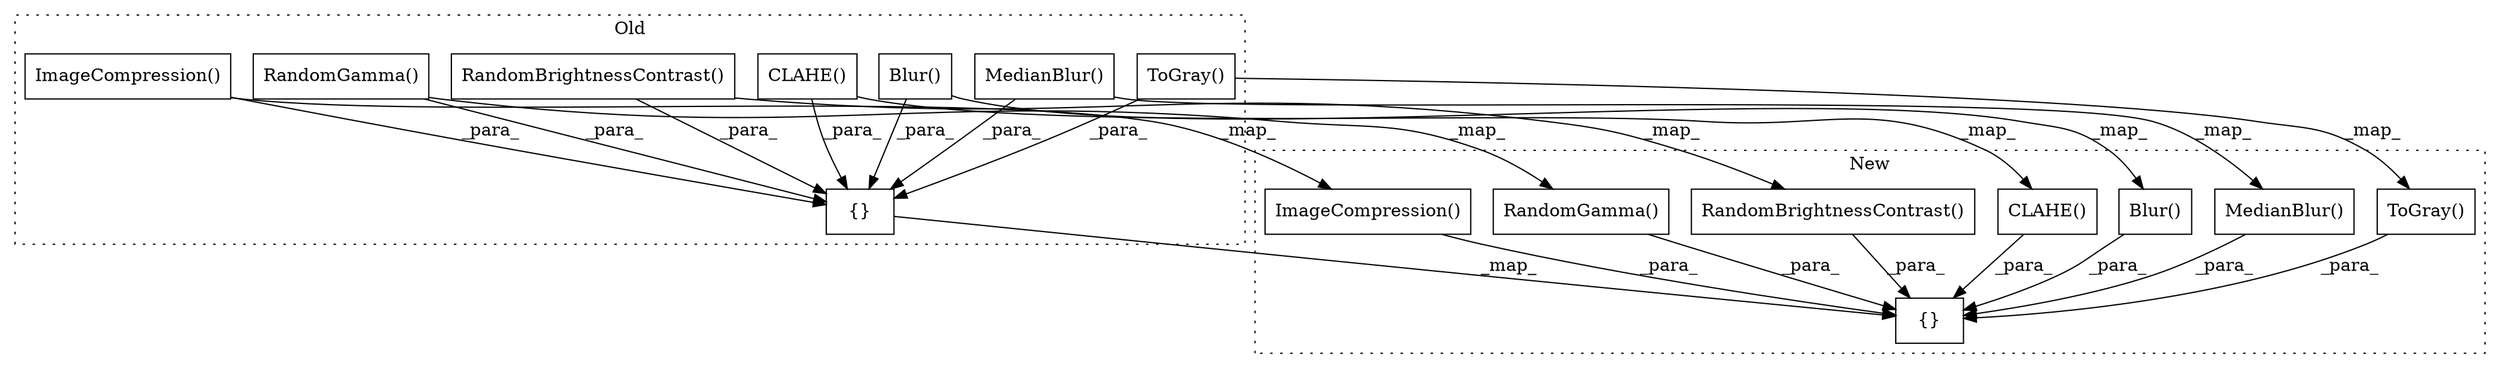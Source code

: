 digraph G {
subgraph cluster0 {
1 [label="RandomBrightnessContrast()" a="75" s="754" l="33" shape="box"];
4 [label="{}" a="59" s="599,886" l="18,0" shape="box"];
5 [label="CLAHE()" a="75" s="721" l="15" shape="box"];
7 [label="ImageCompression()" a="75" s="843" l="43" shape="box"];
9 [label="RandomGamma()" a="75" s="805" l="20" shape="box"];
12 [label="Blur()" a="75" s="617" l="14" shape="box"];
14 [label="MedianBlur()" a="75" s="649" l="20" shape="box"];
15 [label="ToGray()" a="75" s="687" l="16" shape="box"];
label = "Old";
style="dotted";
}
subgraph cluster1 {
2 [label="RandomBrightnessContrast()" a="75" s="731" l="33" shape="box"];
3 [label="{}" a="59" s="576,863" l="18,0" shape="box"];
6 [label="CLAHE()" a="75" s="698" l="15" shape="box"];
8 [label="ImageCompression()" a="75" s="820" l="43" shape="box"];
10 [label="RandomGamma()" a="75" s="782" l="20" shape="box"];
11 [label="Blur()" a="75" s="594" l="14" shape="box"];
13 [label="MedianBlur()" a="75" s="626" l="20" shape="box"];
16 [label="ToGray()" a="75" s="664" l="16" shape="box"];
label = "New";
style="dotted";
}
1 -> 4 [label="_para_"];
1 -> 2 [label="_map_"];
2 -> 3 [label="_para_"];
4 -> 3 [label="_map_"];
5 -> 4 [label="_para_"];
5 -> 6 [label="_map_"];
6 -> 3 [label="_para_"];
7 -> 4 [label="_para_"];
7 -> 8 [label="_map_"];
8 -> 3 [label="_para_"];
9 -> 4 [label="_para_"];
9 -> 10 [label="_map_"];
10 -> 3 [label="_para_"];
11 -> 3 [label="_para_"];
12 -> 4 [label="_para_"];
12 -> 11 [label="_map_"];
13 -> 3 [label="_para_"];
14 -> 13 [label="_map_"];
14 -> 4 [label="_para_"];
15 -> 16 [label="_map_"];
15 -> 4 [label="_para_"];
16 -> 3 [label="_para_"];
}